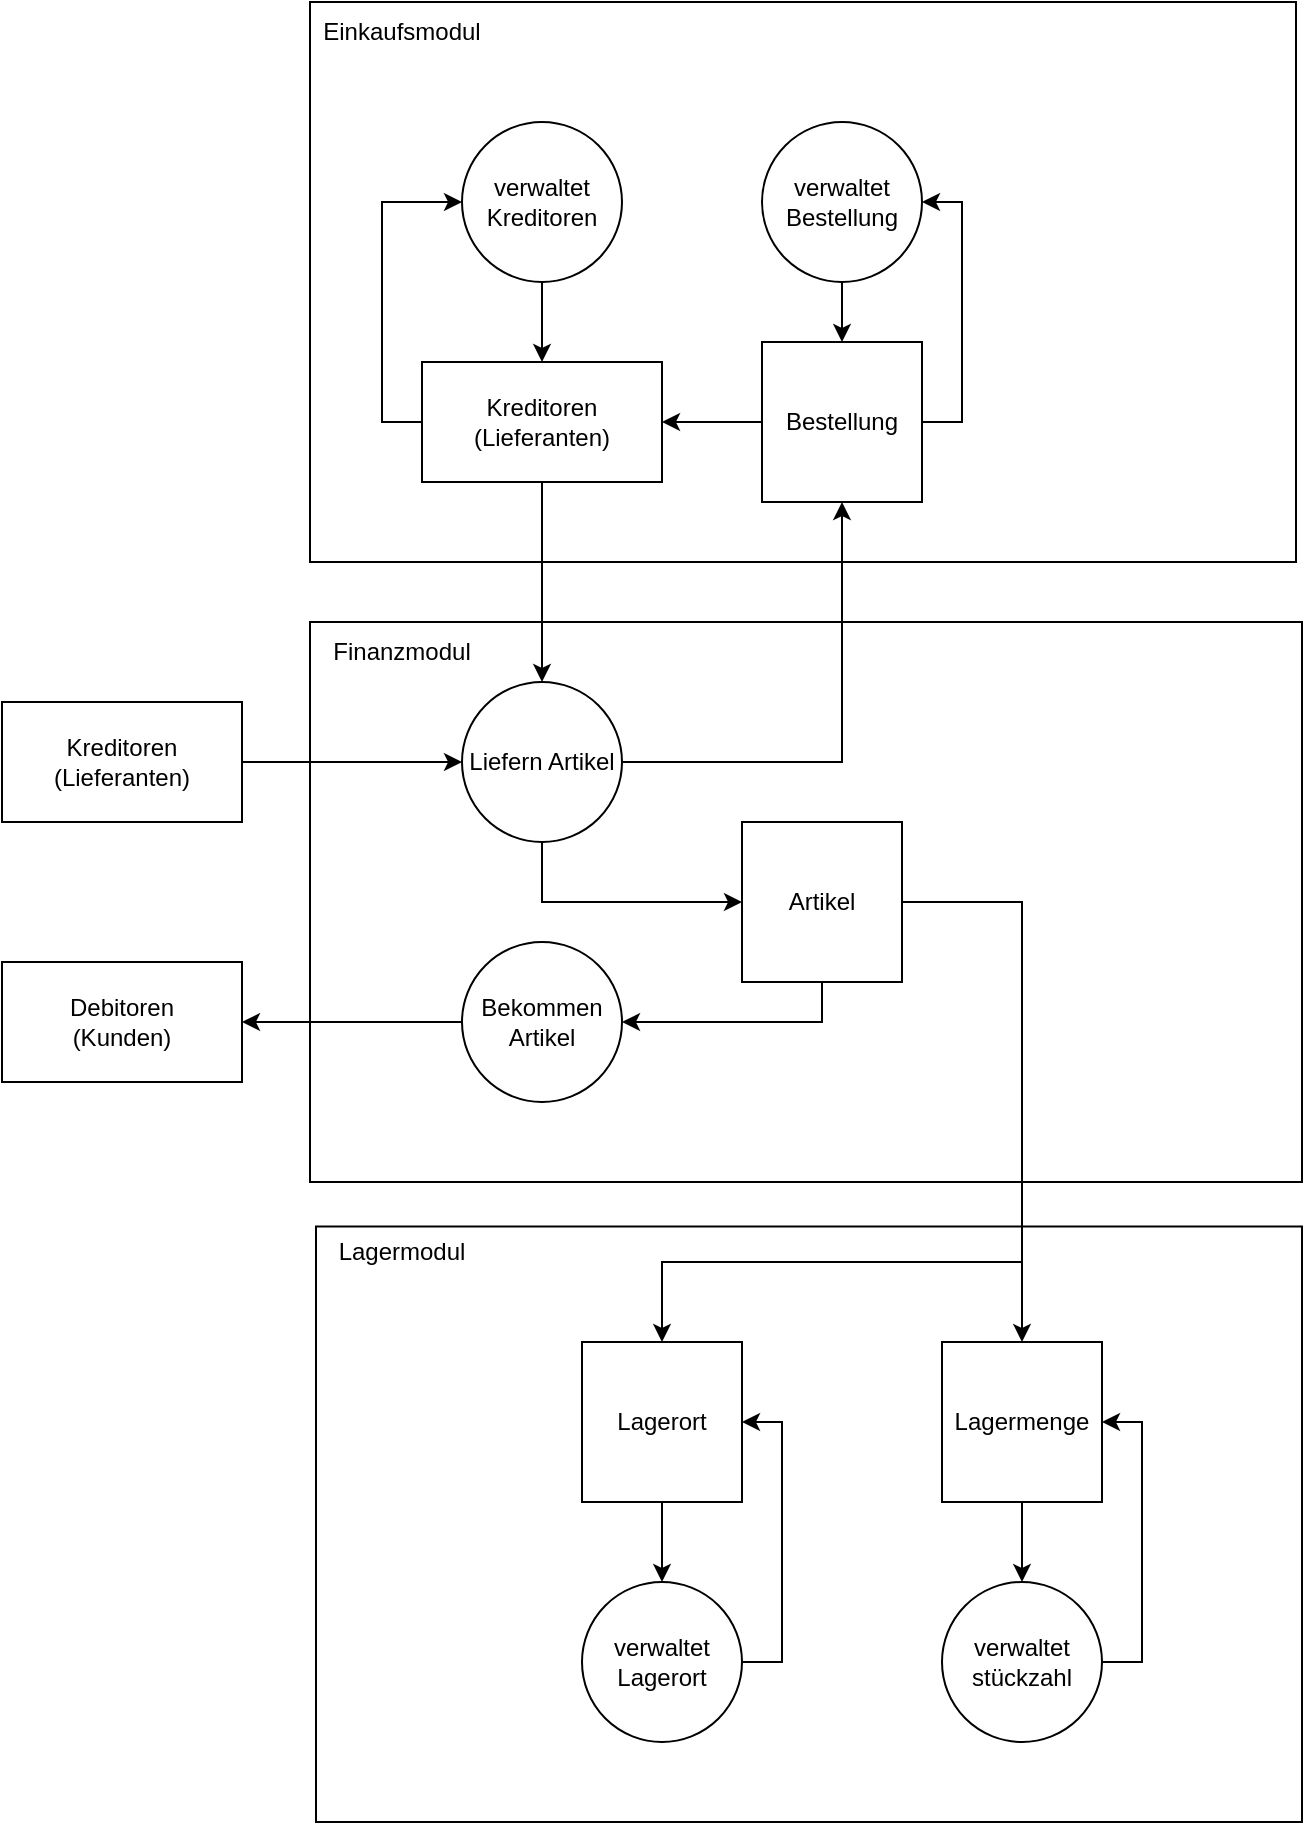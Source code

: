 <mxfile version="27.0.9">
  <diagram name="Page-1" id="L6F0SyErH07lF6oLDJ6X">
    <mxGraphModel dx="2066" dy="2370" grid="1" gridSize="10" guides="1" tooltips="1" connect="1" arrows="1" fold="1" page="1" pageScale="1" pageWidth="827" pageHeight="1169" math="0" shadow="0">
      <root>
        <mxCell id="0" />
        <mxCell id="1" parent="0" />
        <mxCell id="b-uJt708JkjbCMhIFB3s-37" value="" style="rounded=0;whiteSpace=wrap;html=1;" vertex="1" parent="1">
          <mxGeometry x="164" y="-80" width="493" height="280" as="geometry" />
        </mxCell>
        <mxCell id="b-uJt708JkjbCMhIFB3s-21" value="" style="rounded=0;whiteSpace=wrap;html=1;" vertex="1" parent="1">
          <mxGeometry x="167" y="532.25" width="493" height="297.75" as="geometry" />
        </mxCell>
        <mxCell id="b-uJt708JkjbCMhIFB3s-2" value="" style="rounded=0;whiteSpace=wrap;html=1;" vertex="1" parent="1">
          <mxGeometry x="164" y="230" width="496" height="280" as="geometry" />
        </mxCell>
        <mxCell id="b-uJt708JkjbCMhIFB3s-53" value="" style="edgeStyle=orthogonalEdgeStyle;rounded=0;orthogonalLoop=1;jettySize=auto;html=1;" edge="1" parent="1" source="b-uJt708JkjbCMhIFB3s-3" target="b-uJt708JkjbCMhIFB3s-7">
          <mxGeometry relative="1" as="geometry" />
        </mxCell>
        <mxCell id="b-uJt708JkjbCMhIFB3s-61" style="edgeStyle=orthogonalEdgeStyle;rounded=0;orthogonalLoop=1;jettySize=auto;html=1;entryX=0;entryY=0.5;entryDx=0;entryDy=0;" edge="1" parent="1" source="b-uJt708JkjbCMhIFB3s-3" target="b-uJt708JkjbCMhIFB3s-39">
          <mxGeometry relative="1" as="geometry">
            <Array as="points">
              <mxPoint x="200" y="130" />
              <mxPoint x="200" y="20" />
            </Array>
          </mxGeometry>
        </mxCell>
        <mxCell id="b-uJt708JkjbCMhIFB3s-3" value="Kreditoren&lt;br&gt;(Lieferanten)" style="rounded=0;whiteSpace=wrap;html=1;" vertex="1" parent="1">
          <mxGeometry x="220" y="100" width="120" height="60" as="geometry" />
        </mxCell>
        <mxCell id="b-uJt708JkjbCMhIFB3s-5" value="Debitoren&lt;br&gt;(Kunden)" style="rounded=0;whiteSpace=wrap;html=1;" vertex="1" parent="1">
          <mxGeometry x="10" y="400" width="120" height="60" as="geometry" />
        </mxCell>
        <mxCell id="b-uJt708JkjbCMhIFB3s-59" style="edgeStyle=orthogonalEdgeStyle;rounded=0;orthogonalLoop=1;jettySize=auto;html=1;" edge="1" parent="1" source="b-uJt708JkjbCMhIFB3s-7" target="b-uJt708JkjbCMhIFB3s-42">
          <mxGeometry relative="1" as="geometry" />
        </mxCell>
        <mxCell id="b-uJt708JkjbCMhIFB3s-7" value="Liefern Artikel" style="ellipse;whiteSpace=wrap;html=1;aspect=fixed;" vertex="1" parent="1">
          <mxGeometry x="240" y="260" width="80" height="80" as="geometry" />
        </mxCell>
        <mxCell id="b-uJt708JkjbCMhIFB3s-19" style="edgeStyle=orthogonalEdgeStyle;rounded=0;orthogonalLoop=1;jettySize=auto;html=1;" edge="1" parent="1" source="b-uJt708JkjbCMhIFB3s-13" target="b-uJt708JkjbCMhIFB3s-14">
          <mxGeometry relative="1" as="geometry">
            <Array as="points">
              <mxPoint x="420" y="430" />
            </Array>
          </mxGeometry>
        </mxCell>
        <mxCell id="b-uJt708JkjbCMhIFB3s-34" style="edgeStyle=orthogonalEdgeStyle;rounded=0;orthogonalLoop=1;jettySize=auto;html=1;entryX=0.5;entryY=0;entryDx=0;entryDy=0;" edge="1" parent="1" source="b-uJt708JkjbCMhIFB3s-13" target="b-uJt708JkjbCMhIFB3s-23">
          <mxGeometry relative="1" as="geometry">
            <Array as="points">
              <mxPoint x="520" y="370" />
              <mxPoint x="520" y="550" />
              <mxPoint x="340" y="550" />
            </Array>
          </mxGeometry>
        </mxCell>
        <mxCell id="b-uJt708JkjbCMhIFB3s-13" value="Artikel" style="whiteSpace=wrap;html=1;aspect=fixed;" vertex="1" parent="1">
          <mxGeometry x="380" y="330" width="80" height="80" as="geometry" />
        </mxCell>
        <mxCell id="b-uJt708JkjbCMhIFB3s-26" style="edgeStyle=orthogonalEdgeStyle;rounded=0;orthogonalLoop=1;jettySize=auto;html=1;" edge="1" parent="1" source="b-uJt708JkjbCMhIFB3s-13" target="b-uJt708JkjbCMhIFB3s-24">
          <mxGeometry relative="1" as="geometry" />
        </mxCell>
        <mxCell id="b-uJt708JkjbCMhIFB3s-15" value="" style="edgeStyle=orthogonalEdgeStyle;rounded=0;orthogonalLoop=1;jettySize=auto;html=1;" edge="1" parent="1" source="b-uJt708JkjbCMhIFB3s-14" target="b-uJt708JkjbCMhIFB3s-5">
          <mxGeometry relative="1" as="geometry" />
        </mxCell>
        <mxCell id="b-uJt708JkjbCMhIFB3s-14" value="Bekommen Artikel" style="ellipse;whiteSpace=wrap;html=1;aspect=fixed;" vertex="1" parent="1">
          <mxGeometry x="240" y="390" width="80" height="80" as="geometry" />
        </mxCell>
        <mxCell id="b-uJt708JkjbCMhIFB3s-18" style="edgeStyle=orthogonalEdgeStyle;rounded=0;orthogonalLoop=1;jettySize=auto;html=1;entryX=0;entryY=0.5;entryDx=0;entryDy=0;" edge="1" parent="1" source="b-uJt708JkjbCMhIFB3s-7" target="b-uJt708JkjbCMhIFB3s-13">
          <mxGeometry relative="1" as="geometry">
            <Array as="points">
              <mxPoint x="280" y="370" />
            </Array>
          </mxGeometry>
        </mxCell>
        <mxCell id="b-uJt708JkjbCMhIFB3s-20" value="Finanzmodul" style="text;html=1;align=center;verticalAlign=middle;whiteSpace=wrap;rounded=0;" vertex="1" parent="1">
          <mxGeometry x="180" y="230" width="60" height="30" as="geometry" />
        </mxCell>
        <mxCell id="b-uJt708JkjbCMhIFB3s-22" value="Lagermodul" style="text;html=1;align=center;verticalAlign=middle;whiteSpace=wrap;rounded=0;" vertex="1" parent="1">
          <mxGeometry x="180" y="530" width="60" height="30" as="geometry" />
        </mxCell>
        <mxCell id="b-uJt708JkjbCMhIFB3s-32" value="" style="edgeStyle=orthogonalEdgeStyle;rounded=0;orthogonalLoop=1;jettySize=auto;html=1;" edge="1" parent="1" source="b-uJt708JkjbCMhIFB3s-23" target="b-uJt708JkjbCMhIFB3s-31">
          <mxGeometry relative="1" as="geometry" />
        </mxCell>
        <mxCell id="b-uJt708JkjbCMhIFB3s-23" value="Lagerort" style="whiteSpace=wrap;html=1;aspect=fixed;" vertex="1" parent="1">
          <mxGeometry x="300" y="590" width="80" height="80" as="geometry" />
        </mxCell>
        <mxCell id="b-uJt708JkjbCMhIFB3s-28" style="edgeStyle=orthogonalEdgeStyle;rounded=0;orthogonalLoop=1;jettySize=auto;html=1;entryX=0.5;entryY=0;entryDx=0;entryDy=0;" edge="1" parent="1" source="b-uJt708JkjbCMhIFB3s-24" target="b-uJt708JkjbCMhIFB3s-27">
          <mxGeometry relative="1" as="geometry" />
        </mxCell>
        <mxCell id="b-uJt708JkjbCMhIFB3s-24" value="Lagermenge" style="whiteSpace=wrap;html=1;aspect=fixed;" vertex="1" parent="1">
          <mxGeometry x="480" y="590" width="80" height="80" as="geometry" />
        </mxCell>
        <mxCell id="b-uJt708JkjbCMhIFB3s-30" style="edgeStyle=orthogonalEdgeStyle;rounded=0;orthogonalLoop=1;jettySize=auto;html=1;entryX=1;entryY=0.5;entryDx=0;entryDy=0;" edge="1" parent="1" source="b-uJt708JkjbCMhIFB3s-27" target="b-uJt708JkjbCMhIFB3s-24">
          <mxGeometry relative="1" as="geometry">
            <Array as="points">
              <mxPoint x="580" y="750" />
              <mxPoint x="580" y="630" />
            </Array>
          </mxGeometry>
        </mxCell>
        <mxCell id="b-uJt708JkjbCMhIFB3s-27" value="verwaltet stückzahl" style="ellipse;whiteSpace=wrap;html=1;aspect=fixed;" vertex="1" parent="1">
          <mxGeometry x="480" y="710" width="80" height="80" as="geometry" />
        </mxCell>
        <mxCell id="b-uJt708JkjbCMhIFB3s-33" style="edgeStyle=orthogonalEdgeStyle;rounded=0;orthogonalLoop=1;jettySize=auto;html=1;entryX=1;entryY=0.5;entryDx=0;entryDy=0;" edge="1" parent="1" source="b-uJt708JkjbCMhIFB3s-31" target="b-uJt708JkjbCMhIFB3s-23">
          <mxGeometry relative="1" as="geometry">
            <Array as="points">
              <mxPoint x="400" y="750" />
              <mxPoint x="400" y="630" />
            </Array>
          </mxGeometry>
        </mxCell>
        <mxCell id="b-uJt708JkjbCMhIFB3s-31" value="verwaltet Lagerort" style="ellipse;whiteSpace=wrap;html=1;aspect=fixed;" vertex="1" parent="1">
          <mxGeometry x="300" y="710" width="80" height="80" as="geometry" />
        </mxCell>
        <mxCell id="b-uJt708JkjbCMhIFB3s-38" value="Einkaufsmodul" style="text;html=1;align=center;verticalAlign=middle;whiteSpace=wrap;rounded=0;" vertex="1" parent="1">
          <mxGeometry x="180" y="-80" width="60" height="30" as="geometry" />
        </mxCell>
        <mxCell id="b-uJt708JkjbCMhIFB3s-60" value="" style="edgeStyle=orthogonalEdgeStyle;rounded=0;orthogonalLoop=1;jettySize=auto;html=1;" edge="1" parent="1" source="b-uJt708JkjbCMhIFB3s-39" target="b-uJt708JkjbCMhIFB3s-3">
          <mxGeometry relative="1" as="geometry" />
        </mxCell>
        <mxCell id="b-uJt708JkjbCMhIFB3s-39" value="verwaltet Kreditoren" style="ellipse;whiteSpace=wrap;html=1;aspect=fixed;" vertex="1" parent="1">
          <mxGeometry x="240" y="-20" width="80" height="80" as="geometry" />
        </mxCell>
        <mxCell id="b-uJt708JkjbCMhIFB3s-57" style="edgeStyle=orthogonalEdgeStyle;rounded=0;orthogonalLoop=1;jettySize=auto;html=1;entryX=1;entryY=0.5;entryDx=0;entryDy=0;" edge="1" parent="1" source="b-uJt708JkjbCMhIFB3s-42" target="b-uJt708JkjbCMhIFB3s-43">
          <mxGeometry relative="1" as="geometry">
            <Array as="points">
              <mxPoint x="490" y="130" />
              <mxPoint x="490" y="20" />
            </Array>
          </mxGeometry>
        </mxCell>
        <mxCell id="b-uJt708JkjbCMhIFB3s-58" value="" style="edgeStyle=orthogonalEdgeStyle;rounded=0;orthogonalLoop=1;jettySize=auto;html=1;" edge="1" parent="1" source="b-uJt708JkjbCMhIFB3s-42" target="b-uJt708JkjbCMhIFB3s-3">
          <mxGeometry relative="1" as="geometry" />
        </mxCell>
        <mxCell id="b-uJt708JkjbCMhIFB3s-42" value="Bestellung" style="whiteSpace=wrap;html=1;aspect=fixed;" vertex="1" parent="1">
          <mxGeometry x="390" y="90" width="80" height="80" as="geometry" />
        </mxCell>
        <mxCell id="b-uJt708JkjbCMhIFB3s-56" value="" style="edgeStyle=orthogonalEdgeStyle;rounded=0;orthogonalLoop=1;jettySize=auto;html=1;" edge="1" parent="1" source="b-uJt708JkjbCMhIFB3s-43" target="b-uJt708JkjbCMhIFB3s-42">
          <mxGeometry relative="1" as="geometry" />
        </mxCell>
        <mxCell id="b-uJt708JkjbCMhIFB3s-43" value="verwaltet Bestellung" style="ellipse;whiteSpace=wrap;html=1;aspect=fixed;" vertex="1" parent="1">
          <mxGeometry x="390" y="-20" width="80" height="80" as="geometry" />
        </mxCell>
        <mxCell id="b-uJt708JkjbCMhIFB3s-63" value="" style="edgeStyle=orthogonalEdgeStyle;rounded=0;orthogonalLoop=1;jettySize=auto;html=1;" edge="1" parent="1" source="b-uJt708JkjbCMhIFB3s-62" target="b-uJt708JkjbCMhIFB3s-7">
          <mxGeometry relative="1" as="geometry" />
        </mxCell>
        <mxCell id="b-uJt708JkjbCMhIFB3s-62" value="Kreditoren&lt;br&gt;(Lieferanten)" style="rounded=0;whiteSpace=wrap;html=1;" vertex="1" parent="1">
          <mxGeometry x="10" y="270" width="120" height="60" as="geometry" />
        </mxCell>
      </root>
    </mxGraphModel>
  </diagram>
</mxfile>
